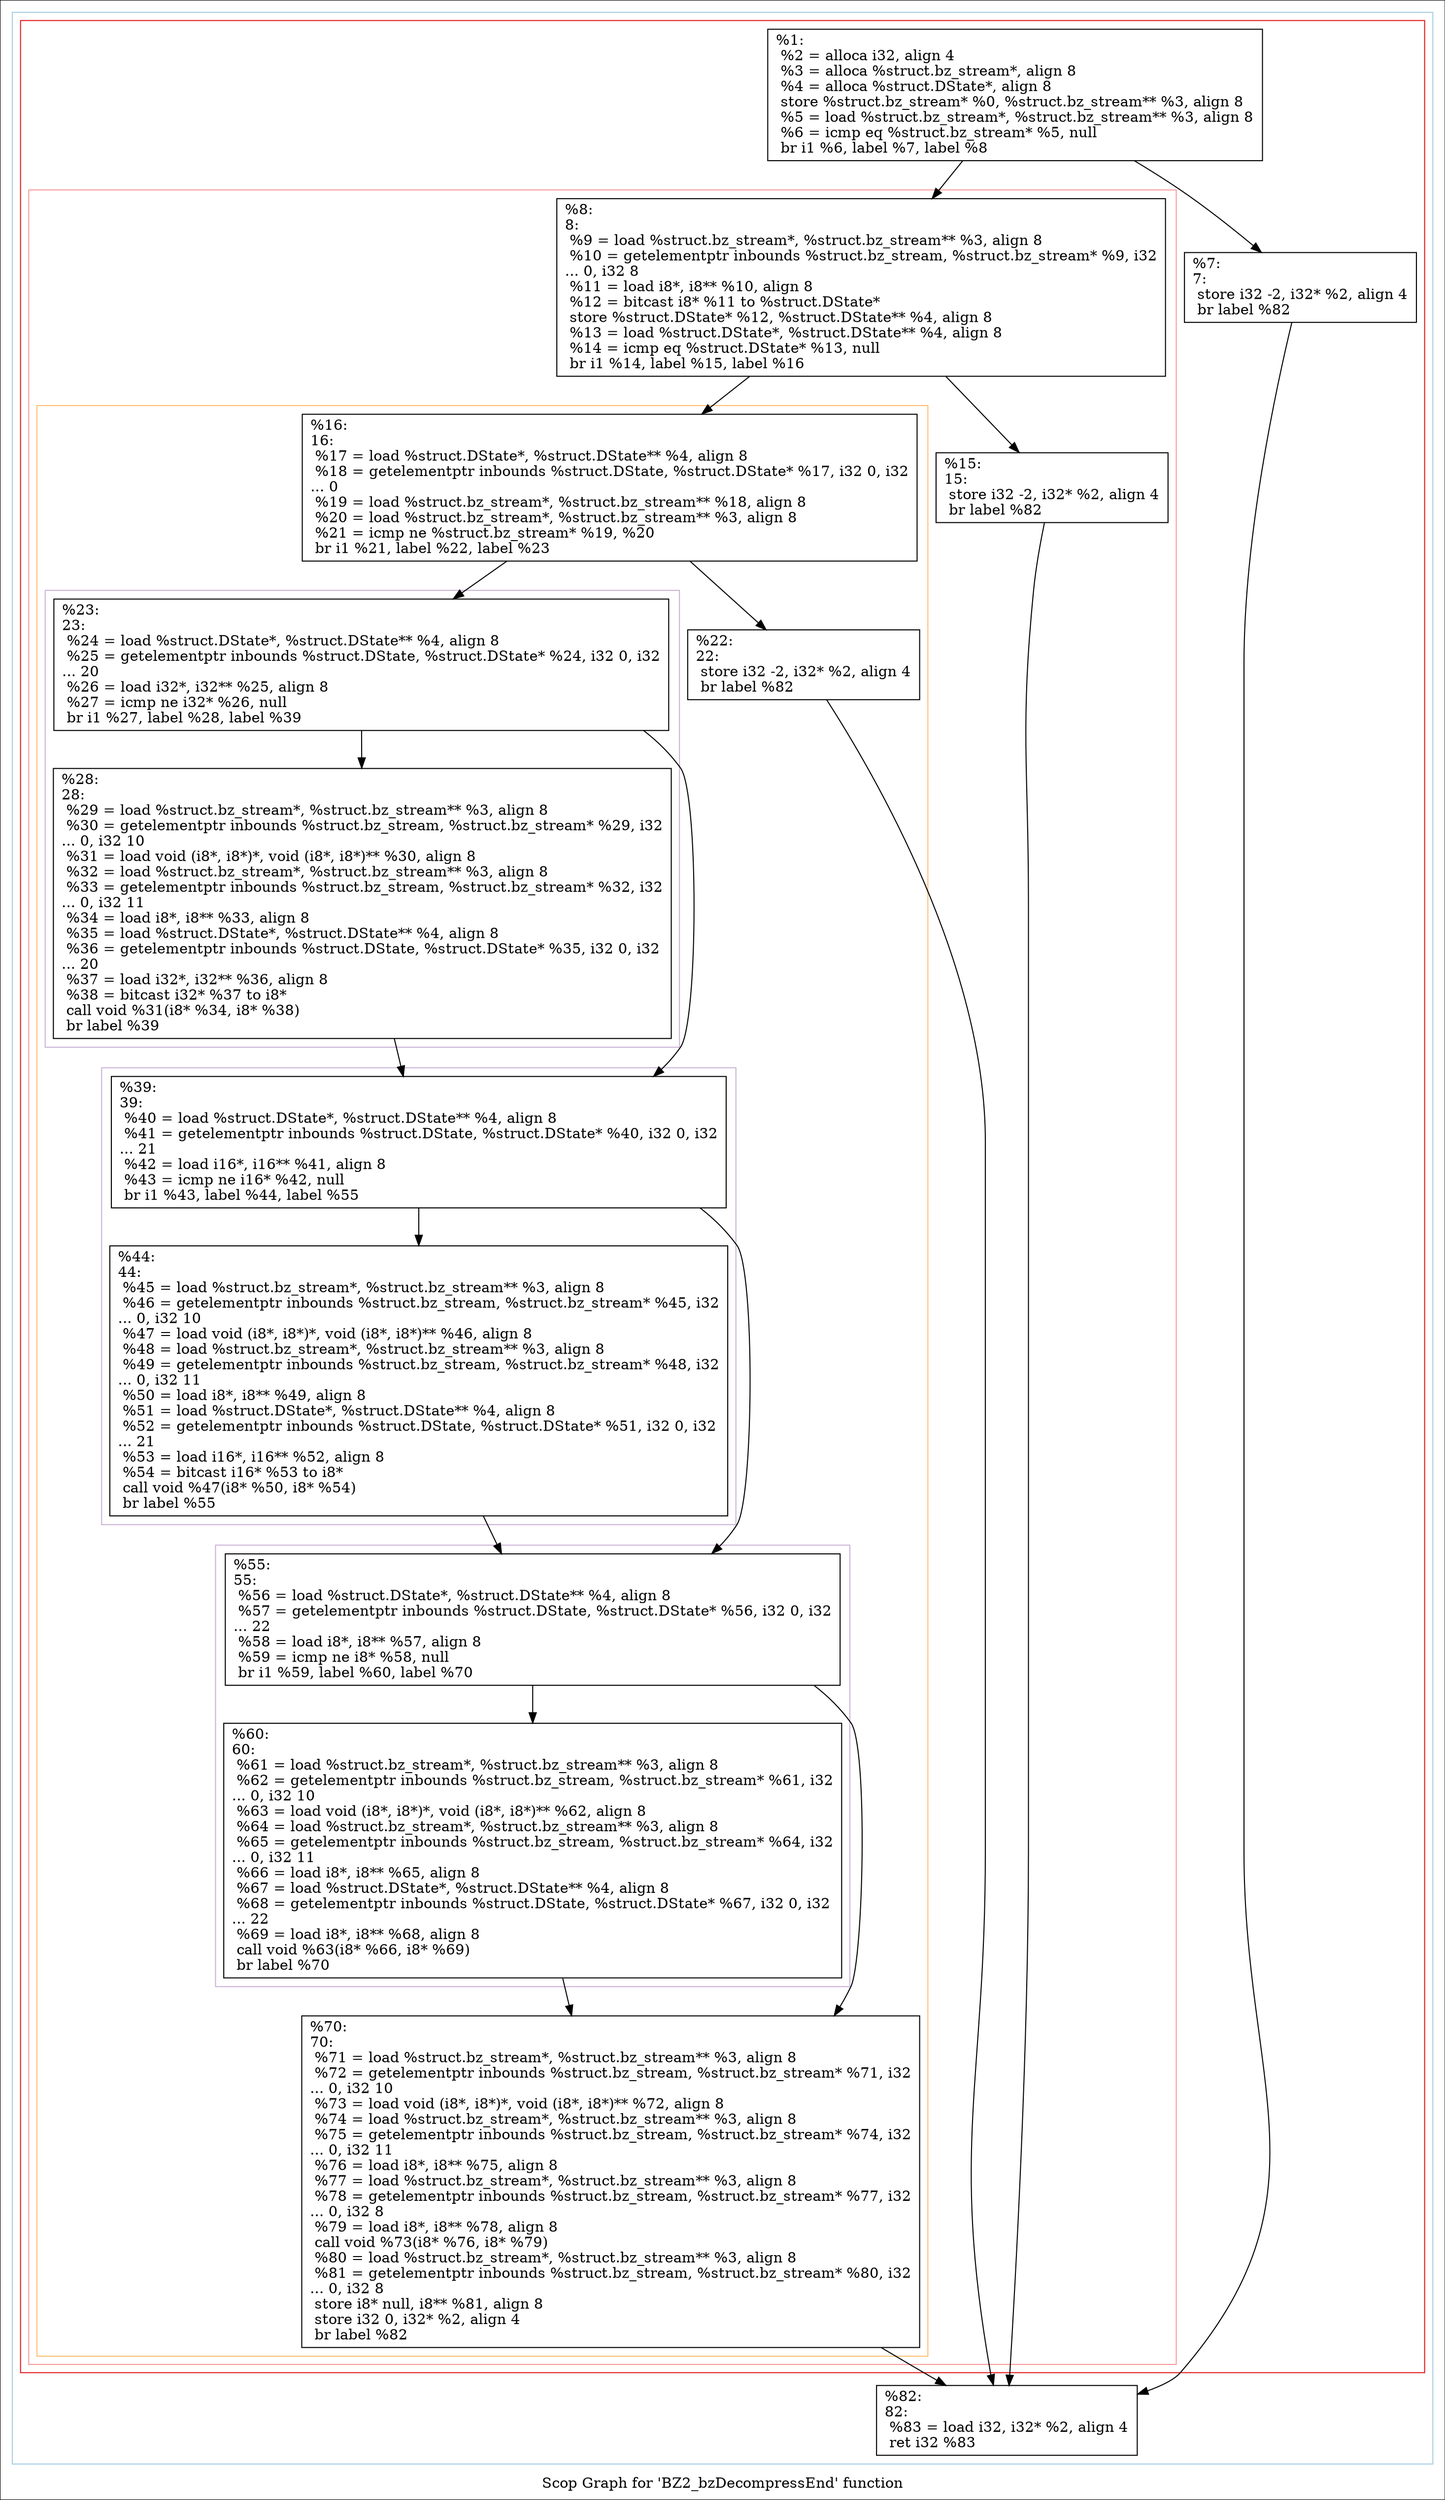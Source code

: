 digraph "Scop Graph for 'BZ2_bzDecompressEnd' function" {
	label="Scop Graph for 'BZ2_bzDecompressEnd' function";

	Node0x1e3f9b0 [shape=record,label="{%1:\l  %2 = alloca i32, align 4\l  %3 = alloca %struct.bz_stream*, align 8\l  %4 = alloca %struct.DState*, align 8\l  store %struct.bz_stream* %0, %struct.bz_stream** %3, align 8\l  %5 = load %struct.bz_stream*, %struct.bz_stream** %3, align 8\l  %6 = icmp eq %struct.bz_stream* %5, null\l  br i1 %6, label %7, label %8\l}"];
	Node0x1e3f9b0 -> Node0x1e07a60;
	Node0x1e3f9b0 -> Node0x1ed6cc0;
	Node0x1e07a60 [shape=record,label="{%7:\l7:                                                \l  store i32 -2, i32* %2, align 4\l  br label %82\l}"];
	Node0x1e07a60 -> Node0x1e13a20;
	Node0x1e13a20 [shape=record,label="{%82:\l82:                                               \l  %83 = load i32, i32* %2, align 4\l  ret i32 %83\l}"];
	Node0x1ed6cc0 [shape=record,label="{%8:\l8:                                                \l  %9 = load %struct.bz_stream*, %struct.bz_stream** %3, align 8\l  %10 = getelementptr inbounds %struct.bz_stream, %struct.bz_stream* %9, i32\l... 0, i32 8\l  %11 = load i8*, i8** %10, align 8\l  %12 = bitcast i8* %11 to %struct.DState*\l  store %struct.DState* %12, %struct.DState** %4, align 8\l  %13 = load %struct.DState*, %struct.DState** %4, align 8\l  %14 = icmp eq %struct.DState* %13, null\l  br i1 %14, label %15, label %16\l}"];
	Node0x1ed6cc0 -> Node0x1e0aa40;
	Node0x1ed6cc0 -> Node0x1e35850;
	Node0x1e0aa40 [shape=record,label="{%15:\l15:                                               \l  store i32 -2, i32* %2, align 4\l  br label %82\l}"];
	Node0x1e0aa40 -> Node0x1e13a20;
	Node0x1e35850 [shape=record,label="{%16:\l16:                                               \l  %17 = load %struct.DState*, %struct.DState** %4, align 8\l  %18 = getelementptr inbounds %struct.DState, %struct.DState* %17, i32 0, i32\l... 0\l  %19 = load %struct.bz_stream*, %struct.bz_stream** %18, align 8\l  %20 = load %struct.bz_stream*, %struct.bz_stream** %3, align 8\l  %21 = icmp ne %struct.bz_stream* %19, %20\l  br i1 %21, label %22, label %23\l}"];
	Node0x1e35850 -> Node0x1d7e380;
	Node0x1e35850 -> Node0x1e2e0b0;
	Node0x1d7e380 [shape=record,label="{%22:\l22:                                               \l  store i32 -2, i32* %2, align 4\l  br label %82\l}"];
	Node0x1d7e380 -> Node0x1e13a20;
	Node0x1e2e0b0 [shape=record,label="{%23:\l23:                                               \l  %24 = load %struct.DState*, %struct.DState** %4, align 8\l  %25 = getelementptr inbounds %struct.DState, %struct.DState* %24, i32 0, i32\l... 20\l  %26 = load i32*, i32** %25, align 8\l  %27 = icmp ne i32* %26, null\l  br i1 %27, label %28, label %39\l}"];
	Node0x1e2e0b0 -> Node0x1e247a0;
	Node0x1e2e0b0 -> Node0x1e49cf0;
	Node0x1e247a0 [shape=record,label="{%28:\l28:                                               \l  %29 = load %struct.bz_stream*, %struct.bz_stream** %3, align 8\l  %30 = getelementptr inbounds %struct.bz_stream, %struct.bz_stream* %29, i32\l... 0, i32 10\l  %31 = load void (i8*, i8*)*, void (i8*, i8*)** %30, align 8\l  %32 = load %struct.bz_stream*, %struct.bz_stream** %3, align 8\l  %33 = getelementptr inbounds %struct.bz_stream, %struct.bz_stream* %32, i32\l... 0, i32 11\l  %34 = load i8*, i8** %33, align 8\l  %35 = load %struct.DState*, %struct.DState** %4, align 8\l  %36 = getelementptr inbounds %struct.DState, %struct.DState* %35, i32 0, i32\l... 20\l  %37 = load i32*, i32** %36, align 8\l  %38 = bitcast i32* %37 to i8*\l  call void %31(i8* %34, i8* %38)\l  br label %39\l}"];
	Node0x1e247a0 -> Node0x1e49cf0;
	Node0x1e49cf0 [shape=record,label="{%39:\l39:                                               \l  %40 = load %struct.DState*, %struct.DState** %4, align 8\l  %41 = getelementptr inbounds %struct.DState, %struct.DState* %40, i32 0, i32\l... 21\l  %42 = load i16*, i16** %41, align 8\l  %43 = icmp ne i16* %42, null\l  br i1 %43, label %44, label %55\l}"];
	Node0x1e49cf0 -> Node0x1ec3f80;
	Node0x1e49cf0 -> Node0x1e15b00;
	Node0x1ec3f80 [shape=record,label="{%44:\l44:                                               \l  %45 = load %struct.bz_stream*, %struct.bz_stream** %3, align 8\l  %46 = getelementptr inbounds %struct.bz_stream, %struct.bz_stream* %45, i32\l... 0, i32 10\l  %47 = load void (i8*, i8*)*, void (i8*, i8*)** %46, align 8\l  %48 = load %struct.bz_stream*, %struct.bz_stream** %3, align 8\l  %49 = getelementptr inbounds %struct.bz_stream, %struct.bz_stream* %48, i32\l... 0, i32 11\l  %50 = load i8*, i8** %49, align 8\l  %51 = load %struct.DState*, %struct.DState** %4, align 8\l  %52 = getelementptr inbounds %struct.DState, %struct.DState* %51, i32 0, i32\l... 21\l  %53 = load i16*, i16** %52, align 8\l  %54 = bitcast i16* %53 to i8*\l  call void %47(i8* %50, i8* %54)\l  br label %55\l}"];
	Node0x1ec3f80 -> Node0x1e15b00;
	Node0x1e15b00 [shape=record,label="{%55:\l55:                                               \l  %56 = load %struct.DState*, %struct.DState** %4, align 8\l  %57 = getelementptr inbounds %struct.DState, %struct.DState* %56, i32 0, i32\l... 22\l  %58 = load i8*, i8** %57, align 8\l  %59 = icmp ne i8* %58, null\l  br i1 %59, label %60, label %70\l}"];
	Node0x1e15b00 -> Node0x1e0ea60;
	Node0x1e15b00 -> Node0x1e32f70;
	Node0x1e0ea60 [shape=record,label="{%60:\l60:                                               \l  %61 = load %struct.bz_stream*, %struct.bz_stream** %3, align 8\l  %62 = getelementptr inbounds %struct.bz_stream, %struct.bz_stream* %61, i32\l... 0, i32 10\l  %63 = load void (i8*, i8*)*, void (i8*, i8*)** %62, align 8\l  %64 = load %struct.bz_stream*, %struct.bz_stream** %3, align 8\l  %65 = getelementptr inbounds %struct.bz_stream, %struct.bz_stream* %64, i32\l... 0, i32 11\l  %66 = load i8*, i8** %65, align 8\l  %67 = load %struct.DState*, %struct.DState** %4, align 8\l  %68 = getelementptr inbounds %struct.DState, %struct.DState* %67, i32 0, i32\l... 22\l  %69 = load i8*, i8** %68, align 8\l  call void %63(i8* %66, i8* %69)\l  br label %70\l}"];
	Node0x1e0ea60 -> Node0x1e32f70;
	Node0x1e32f70 [shape=record,label="{%70:\l70:                                               \l  %71 = load %struct.bz_stream*, %struct.bz_stream** %3, align 8\l  %72 = getelementptr inbounds %struct.bz_stream, %struct.bz_stream* %71, i32\l... 0, i32 10\l  %73 = load void (i8*, i8*)*, void (i8*, i8*)** %72, align 8\l  %74 = load %struct.bz_stream*, %struct.bz_stream** %3, align 8\l  %75 = getelementptr inbounds %struct.bz_stream, %struct.bz_stream* %74, i32\l... 0, i32 11\l  %76 = load i8*, i8** %75, align 8\l  %77 = load %struct.bz_stream*, %struct.bz_stream** %3, align 8\l  %78 = getelementptr inbounds %struct.bz_stream, %struct.bz_stream* %77, i32\l... 0, i32 8\l  %79 = load i8*, i8** %78, align 8\l  call void %73(i8* %76, i8* %79)\l  %80 = load %struct.bz_stream*, %struct.bz_stream** %3, align 8\l  %81 = getelementptr inbounds %struct.bz_stream, %struct.bz_stream* %80, i32\l... 0, i32 8\l  store i8* null, i8** %81, align 8\l  store i32 0, i32* %2, align 4\l  br label %82\l}"];
	Node0x1e32f70 -> Node0x1e13a20;
	colorscheme = "paired12"
        subgraph cluster_0x1f18200 {
          label = "";
          style = solid;
          color = 1
          subgraph cluster_0x1f68f80 {
            label = "";
            style = solid;
            color = 6
            subgraph cluster_0x1f68f00 {
              label = "";
              style = solid;
              color = 5
              subgraph cluster_0x1b858c0 {
                label = "";
                style = solid;
                color = 7
                subgraph cluster_0x1f205e0 {
                  label = "";
                  style = solid;
                  color = 9
                  Node0x1e2e0b0;
                  Node0x1e247a0;
                }
                subgraph cluster_0x1f6baa0 {
                  label = "";
                  style = solid;
                  color = 9
                  Node0x1e49cf0;
                  Node0x1ec3f80;
                }
                subgraph cluster_0x1f6f590 {
                  label = "";
                  style = solid;
                  color = 9
                  Node0x1e15b00;
                  Node0x1e0ea60;
                }
                Node0x1e35850;
                Node0x1d7e380;
                Node0x1e32f70;
              }
              Node0x1ed6cc0;
              Node0x1e0aa40;
            }
            Node0x1e3f9b0;
            Node0x1e07a60;
          }
          Node0x1e13a20;
        }
}
